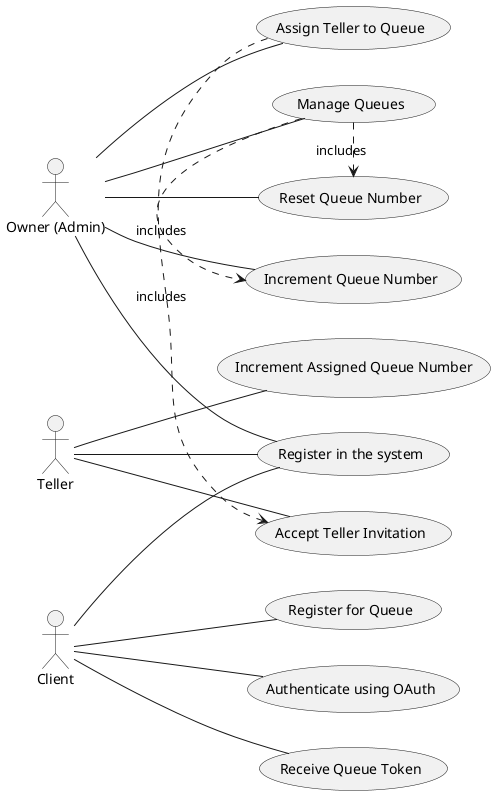 @startuml
left to right direction

actor Owner as "Owner (Admin)"
actor Teller as "Teller"
actor Client as "Client"

usecase "Register in the system" as UC_Register

usecase "Manage Queues" as UC_ManageQueues
usecase "Reset Queue Number" as UC_ResetQueue
usecase "Increment Queue Number" as UC_IncrementQueue

usecase "Assign Teller to Queue" as UC_AssignTeller
usecase "Accept Teller Invitation" as UC_AcceptInvitation
usecase "Increment Assigned Queue Number" as UC_TellerIncrementQueue

usecase "Register for Queue" as UC_ClientRegister
usecase "Authenticate using OAuth" as UC_AuthOAuth
usecase "Receive Queue Token" as UC_ReceiveToken

(Owner) -- UC_Register
(Client) -- UC_Register
(Teller) -- UC_Register

(Owner) -- UC_ManageQueues
(Owner) -- UC_ResetQueue
(Owner) -- UC_IncrementQueue

(Owner) -- UC_AssignTeller
(Teller) -- UC_AcceptInvitation
(Teller) -- UC_TellerIncrementQueue

(Client) -- UC_ClientRegister
(Client) -- UC_AuthOAuth
(Client) -- UC_ReceiveToken

UC_ManageQueues .> UC_ResetQueue : "includes"
UC_ManageQueues .> UC_IncrementQueue : "includes"
UC_AssignTeller .> UC_AcceptInvitation : "includes"

@enduml
